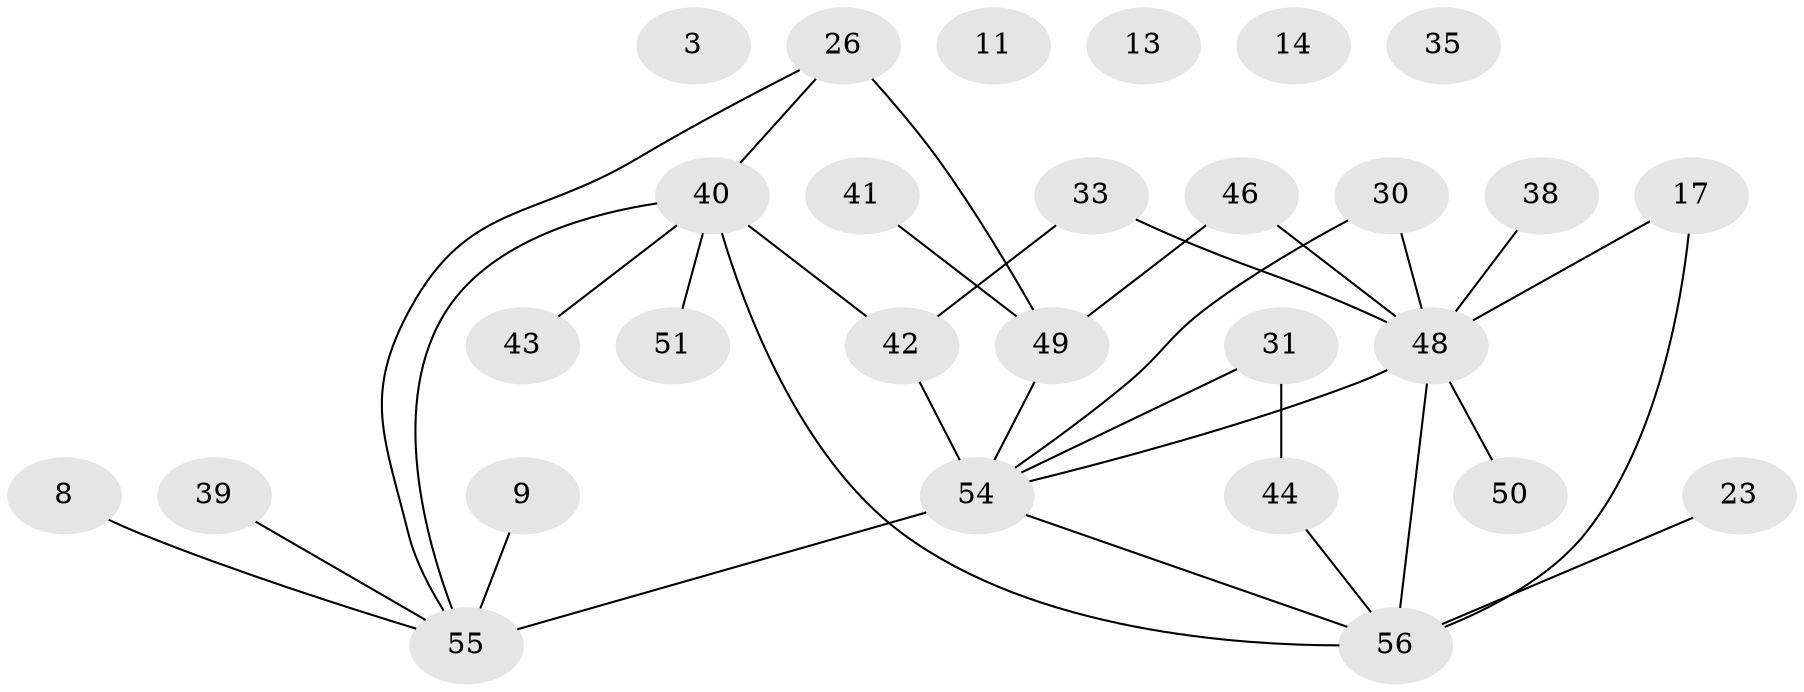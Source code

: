 // original degree distribution, {5: 0.05357142857142857, 2: 0.26785714285714285, 0: 0.08928571428571429, 1: 0.19642857142857142, 3: 0.19642857142857142, 4: 0.14285714285714285, 6: 0.03571428571428571, 7: 0.017857142857142856}
// Generated by graph-tools (version 1.1) at 2025/44/03/04/25 21:44:08]
// undirected, 28 vertices, 32 edges
graph export_dot {
graph [start="1"]
  node [color=gray90,style=filled];
  3;
  8;
  9;
  11;
  13;
  14;
  17;
  23;
  26 [super="+20"];
  30 [super="+29"];
  31 [super="+24+21+4"];
  33 [super="+32"];
  35;
  38;
  39 [super="+25"];
  40 [super="+36"];
  41;
  42 [super="+34"];
  43;
  44 [super="+27"];
  46;
  48 [super="+18+12+47"];
  49;
  50;
  51;
  54 [super="+7+16+10+28+53"];
  55 [super="+19+52"];
  56 [super="+6+45"];
  8 -- 55;
  9 -- 55;
  17 -- 56 [weight=3];
  17 -- 48;
  23 -- 56;
  26 -- 40;
  26 -- 49 [weight=2];
  26 -- 55;
  30 -- 48 [weight=3];
  30 -- 54;
  31 -- 54;
  31 -- 44;
  33 -- 48;
  33 -- 42;
  38 -- 48;
  39 -- 55;
  40 -- 43;
  40 -- 51;
  40 -- 56 [weight=2];
  40 -- 42 [weight=2];
  40 -- 55;
  41 -- 49;
  42 -- 54 [weight=2];
  44 -- 56;
  46 -- 48;
  46 -- 49;
  48 -- 50;
  48 -- 56;
  48 -- 54;
  49 -- 54;
  54 -- 56;
  54 -- 55 [weight=3];
}
